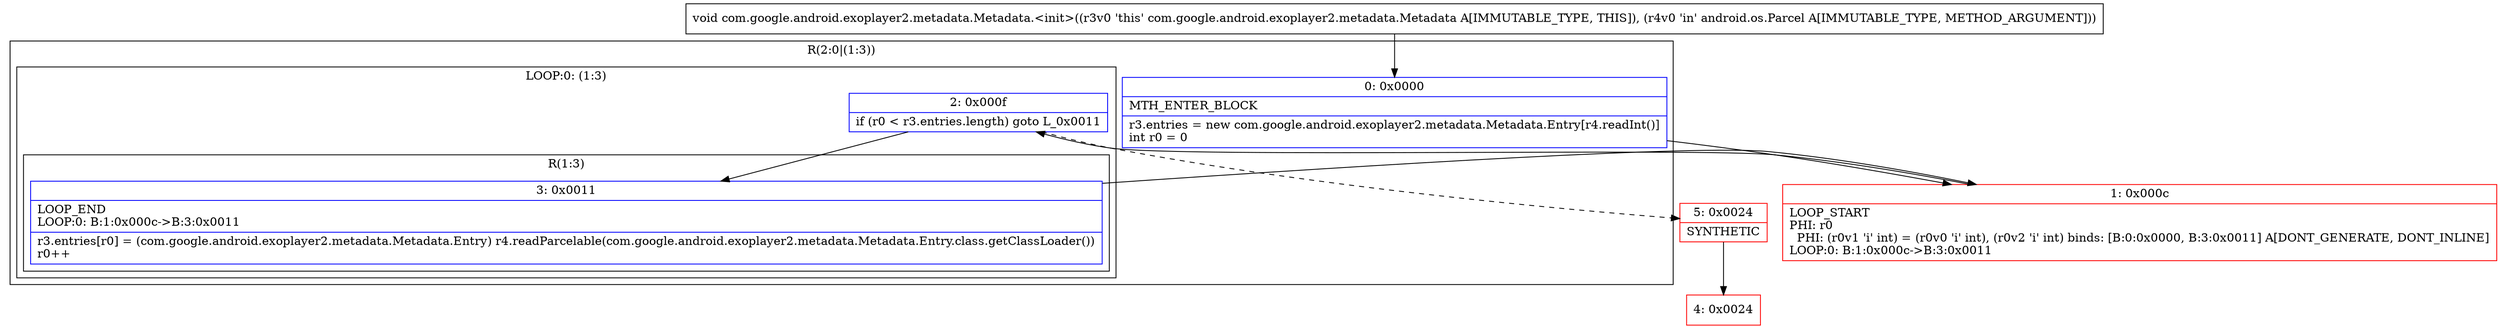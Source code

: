 digraph "CFG forcom.google.android.exoplayer2.metadata.Metadata.\<init\>(Landroid\/os\/Parcel;)V" {
subgraph cluster_Region_1741074588 {
label = "R(2:0|(1:3))";
node [shape=record,color=blue];
Node_0 [shape=record,label="{0\:\ 0x0000|MTH_ENTER_BLOCK\l|r3.entries = new com.google.android.exoplayer2.metadata.Metadata.Entry[r4.readInt()]\lint r0 = 0\l}"];
subgraph cluster_LoopRegion_2047914841 {
label = "LOOP:0: (1:3)";
node [shape=record,color=blue];
Node_2 [shape=record,label="{2\:\ 0x000f|if (r0 \< r3.entries.length) goto L_0x0011\l}"];
subgraph cluster_Region_2066264919 {
label = "R(1:3)";
node [shape=record,color=blue];
Node_3 [shape=record,label="{3\:\ 0x0011|LOOP_END\lLOOP:0: B:1:0x000c\-\>B:3:0x0011\l|r3.entries[r0] = (com.google.android.exoplayer2.metadata.Metadata.Entry) r4.readParcelable(com.google.android.exoplayer2.metadata.Metadata.Entry.class.getClassLoader())\lr0++\l}"];
}
}
}
Node_1 [shape=record,color=red,label="{1\:\ 0x000c|LOOP_START\lPHI: r0 \l  PHI: (r0v1 'i' int) = (r0v0 'i' int), (r0v2 'i' int) binds: [B:0:0x0000, B:3:0x0011] A[DONT_GENERATE, DONT_INLINE]\lLOOP:0: B:1:0x000c\-\>B:3:0x0011\l}"];
Node_4 [shape=record,color=red,label="{4\:\ 0x0024}"];
Node_5 [shape=record,color=red,label="{5\:\ 0x0024|SYNTHETIC\l}"];
MethodNode[shape=record,label="{void com.google.android.exoplayer2.metadata.Metadata.\<init\>((r3v0 'this' com.google.android.exoplayer2.metadata.Metadata A[IMMUTABLE_TYPE, THIS]), (r4v0 'in' android.os.Parcel A[IMMUTABLE_TYPE, METHOD_ARGUMENT])) }"];
MethodNode -> Node_0;
Node_0 -> Node_1;
Node_2 -> Node_3;
Node_2 -> Node_5[style=dashed];
Node_3 -> Node_1;
Node_1 -> Node_2;
Node_5 -> Node_4;
}

